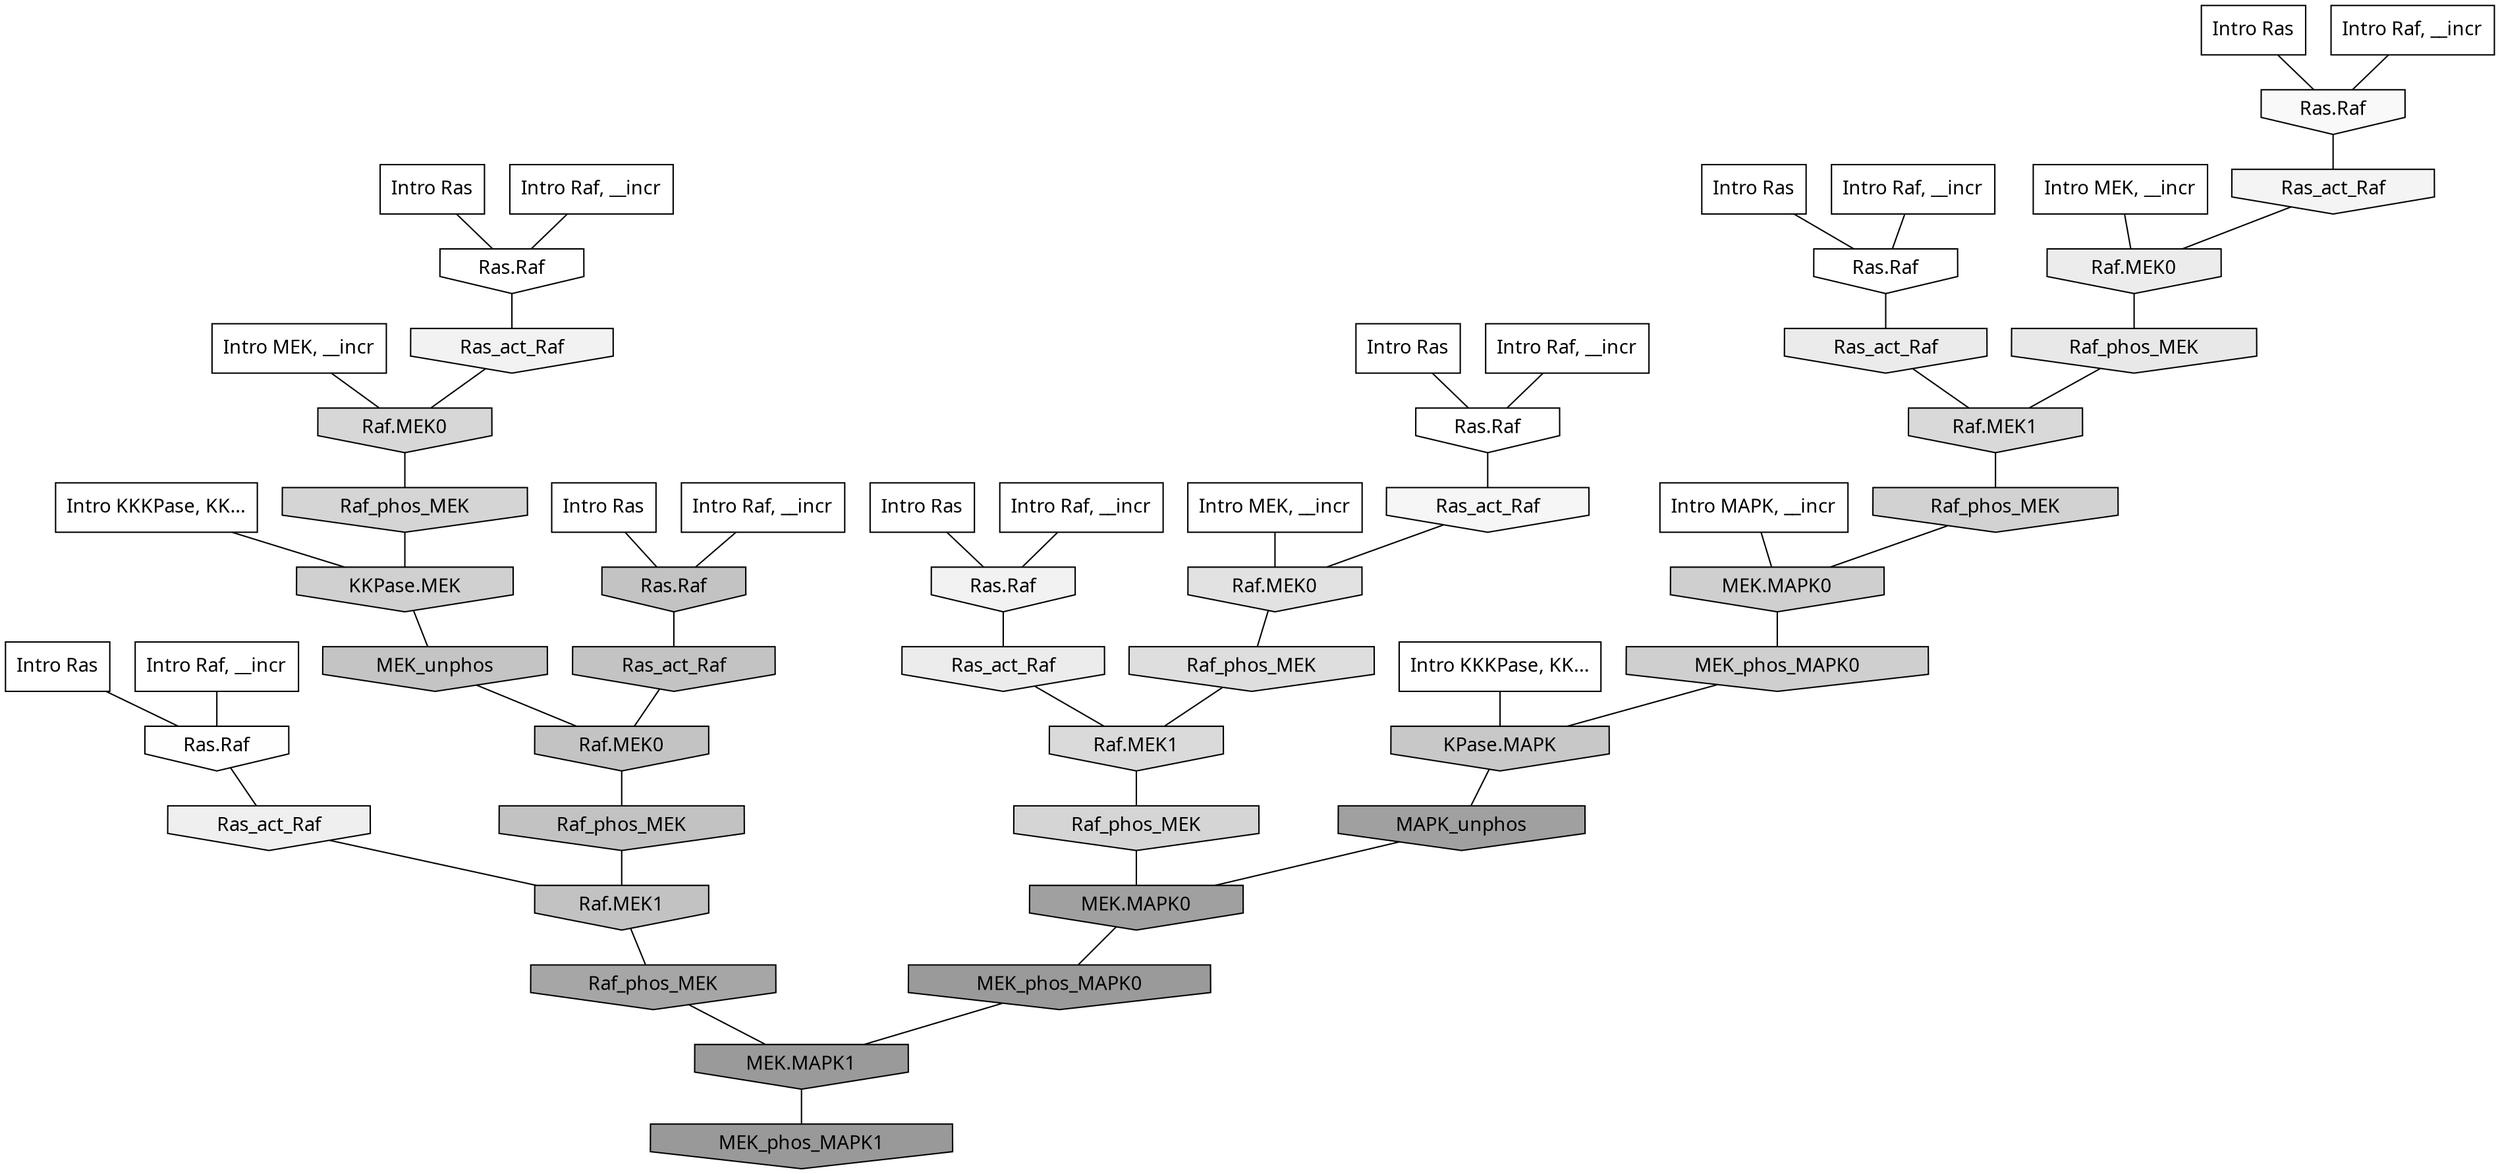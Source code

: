 digraph G{
  rankdir="TB";
  ranksep=0.30;
  node [fontname="CMU Serif"];
  edge [fontname="CMU Serif"];
  
  4 [label="Intro Ras", shape=rectangle, style=filled, fillcolor="0.000 0.000 1.000"]
  
  11 [label="Intro Ras", shape=rectangle, style=filled, fillcolor="0.000 0.000 1.000"]
  
  23 [label="Intro Ras", shape=rectangle, style=filled, fillcolor="0.000 0.000 1.000"]
  
  43 [label="Intro Ras", shape=rectangle, style=filled, fillcolor="0.000 0.000 1.000"]
  
  52 [label="Intro Ras", shape=rectangle, style=filled, fillcolor="0.000 0.000 1.000"]
  
  55 [label="Intro Ras", shape=rectangle, style=filled, fillcolor="0.000 0.000 1.000"]
  
  64 [label="Intro Ras", shape=rectangle, style=filled, fillcolor="0.000 0.000 1.000"]
  
  301 [label="Intro Raf, __incr", shape=rectangle, style=filled, fillcolor="0.000 0.000 1.000"]
  
  612 [label="Intro Raf, __incr", shape=rectangle, style=filled, fillcolor="0.000 0.000 1.000"]
  
  657 [label="Intro Raf, __incr", shape=rectangle, style=filled, fillcolor="0.000 0.000 1.000"]
  
  838 [label="Intro Raf, __incr", shape=rectangle, style=filled, fillcolor="0.000 0.000 1.000"]
  
  864 [label="Intro Raf, __incr", shape=rectangle, style=filled, fillcolor="0.000 0.000 1.000"]
  
  1032 [label="Intro Raf, __incr", shape=rectangle, style=filled, fillcolor="0.000 0.000 1.000"]
  
  1038 [label="Intro Raf, __incr", shape=rectangle, style=filled, fillcolor="0.000 0.000 1.000"]
  
  1371 [label="Intro MEK, __incr", shape=rectangle, style=filled, fillcolor="0.000 0.000 1.000"]
  
  1639 [label="Intro MEK, __incr", shape=rectangle, style=filled, fillcolor="0.000 0.000 1.000"]
  
  2062 [label="Intro MEK, __incr", shape=rectangle, style=filled, fillcolor="0.000 0.000 1.000"]
  
  2389 [label="Intro MAPK, __incr", shape=rectangle, style=filled, fillcolor="0.000 0.000 1.000"]
  
  3139 [label="Intro KKKPase, KK...", shape=rectangle, style=filled, fillcolor="0.000 0.000 1.000"]
  
  3154 [label="Intro KKKPase, KK...", shape=rectangle, style=filled, fillcolor="0.000 0.000 1.000"]
  
  3205 [label="Ras.Raf", shape=invhouse, style=filled, fillcolor="0.000 0.000 1.000"]
  
  3279 [label="Ras.Raf", shape=invhouse, style=filled, fillcolor="0.000 0.000 1.000"]
  
  3341 [label="Ras.Raf", shape=invhouse, style=filled, fillcolor="0.000 0.000 0.998"]
  
  3374 [label="Ras.Raf", shape=invhouse, style=filled, fillcolor="0.000 0.000 0.993"]
  
  3571 [label="Ras.Raf", shape=invhouse, style=filled, fillcolor="0.000 0.000 0.976"]
  
  3805 [label="Ras_act_Raf", shape=invhouse, style=filled, fillcolor="0.000 0.000 0.962"]
  
  4028 [label="Ras_act_Raf", shape=invhouse, style=filled, fillcolor="0.000 0.000 0.954"]
  
  4185 [label="Ras.Raf", shape=invhouse, style=filled, fillcolor="0.000 0.000 0.947"]
  
  4197 [label="Ras_act_Raf", shape=invhouse, style=filled, fillcolor="0.000 0.000 0.946"]
  
  4494 [label="Ras_act_Raf", shape=invhouse, style=filled, fillcolor="0.000 0.000 0.934"]
  
  4804 [label="Raf.MEK0", shape=invhouse, style=filled, fillcolor="0.000 0.000 0.922"]
  
  4825 [label="Ras_act_Raf", shape=invhouse, style=filled, fillcolor="0.000 0.000 0.922"]
  
  4891 [label="Ras_act_Raf", shape=invhouse, style=filled, fillcolor="0.000 0.000 0.918"]
  
  5150 [label="Raf_phos_MEK", shape=invhouse, style=filled, fillcolor="0.000 0.000 0.908"]
  
  5909 [label="Raf.MEK0", shape=invhouse, style=filled, fillcolor="0.000 0.000 0.883"]
  
  6320 [label="Raf_phos_MEK", shape=invhouse, style=filled, fillcolor="0.000 0.000 0.871"]
  
  7090 [label="Raf.MEK1", shape=invhouse, style=filled, fillcolor="0.000 0.000 0.853"]
  
  7277 [label="Raf.MEK1", shape=invhouse, style=filled, fillcolor="0.000 0.000 0.849"]
  
  7623 [label="Raf.MEK0", shape=invhouse, style=filled, fillcolor="0.000 0.000 0.843"]
  
  8003 [label="Raf_phos_MEK", shape=invhouse, style=filled, fillcolor="0.000 0.000 0.835"]
  
  8024 [label="Raf_phos_MEK", shape=invhouse, style=filled, fillcolor="0.000 0.000 0.835"]
  
  8677 [label="Raf_phos_MEK", shape=invhouse, style=filled, fillcolor="0.000 0.000 0.823"]
  
  9051 [label="KKPase.MEK", shape=invhouse, style=filled, fillcolor="0.000 0.000 0.816"]
  
  9456 [label="MEK.MAPK0", shape=invhouse, style=filled, fillcolor="0.000 0.000 0.810"]
  
  9590 [label="MEK_phos_MAPK0", shape=invhouse, style=filled, fillcolor="0.000 0.000 0.809"]
  
  11516 [label="KPase.MAPK", shape=invhouse, style=filled, fillcolor="0.000 0.000 0.784"]
  
  13183 [label="MEK_unphos", shape=invhouse, style=filled, fillcolor="0.000 0.000 0.767"]
  
  13368 [label="Ras.Raf", shape=invhouse, style=filled, fillcolor="0.000 0.000 0.765"]
  
  13573 [label="Ras_act_Raf", shape=invhouse, style=filled, fillcolor="0.000 0.000 0.763"]
  
  13577 [label="Raf.MEK0", shape=invhouse, style=filled, fillcolor="0.000 0.000 0.763"]
  
  14053 [label="Raf_phos_MEK", shape=invhouse, style=filled, fillcolor="0.000 0.000 0.759"]
  
  14220 [label="Raf.MEK1", shape=invhouse, style=filled, fillcolor="0.000 0.000 0.758"]
  
  19852 [label="Raf_phos_MEK", shape=invhouse, style=filled, fillcolor="0.000 0.000 0.652"]
  
  20509 [label="MAPK_unphos", shape=invhouse, style=filled, fillcolor="0.000 0.000 0.628"]
  
  20510 [label="MEK.MAPK0", shape=invhouse, style=filled, fillcolor="0.000 0.000 0.628"]
  
  21106 [label="MEK_phos_MAPK0", shape=invhouse, style=filled, fillcolor="0.000 0.000 0.605"]
  
  21107 [label="MEK.MAPK1", shape=invhouse, style=filled, fillcolor="0.000 0.000 0.605"]
  
  21254 [label="MEK_phos_MAPK1", shape=invhouse, style=filled, fillcolor="0.000 0.000 0.600"]
  
  
  21107 -> 21254 [dir=none, color="0.000 0.000 0.000"] 
  21106 -> 21107 [dir=none, color="0.000 0.000 0.000"] 
  20510 -> 21106 [dir=none, color="0.000 0.000 0.000"] 
  20509 -> 20510 [dir=none, color="0.000 0.000 0.000"] 
  19852 -> 21107 [dir=none, color="0.000 0.000 0.000"] 
  14220 -> 19852 [dir=none, color="0.000 0.000 0.000"] 
  14053 -> 14220 [dir=none, color="0.000 0.000 0.000"] 
  13577 -> 14053 [dir=none, color="0.000 0.000 0.000"] 
  13573 -> 13577 [dir=none, color="0.000 0.000 0.000"] 
  13368 -> 13573 [dir=none, color="0.000 0.000 0.000"] 
  13183 -> 13577 [dir=none, color="0.000 0.000 0.000"] 
  11516 -> 20509 [dir=none, color="0.000 0.000 0.000"] 
  9590 -> 11516 [dir=none, color="0.000 0.000 0.000"] 
  9456 -> 9590 [dir=none, color="0.000 0.000 0.000"] 
  9051 -> 13183 [dir=none, color="0.000 0.000 0.000"] 
  8677 -> 9456 [dir=none, color="0.000 0.000 0.000"] 
  8024 -> 9051 [dir=none, color="0.000 0.000 0.000"] 
  8003 -> 20510 [dir=none, color="0.000 0.000 0.000"] 
  7623 -> 8024 [dir=none, color="0.000 0.000 0.000"] 
  7277 -> 8677 [dir=none, color="0.000 0.000 0.000"] 
  7090 -> 8003 [dir=none, color="0.000 0.000 0.000"] 
  6320 -> 7090 [dir=none, color="0.000 0.000 0.000"] 
  5909 -> 6320 [dir=none, color="0.000 0.000 0.000"] 
  5150 -> 7277 [dir=none, color="0.000 0.000 0.000"] 
  4891 -> 7277 [dir=none, color="0.000 0.000 0.000"] 
  4825 -> 7090 [dir=none, color="0.000 0.000 0.000"] 
  4804 -> 5150 [dir=none, color="0.000 0.000 0.000"] 
  4494 -> 14220 [dir=none, color="0.000 0.000 0.000"] 
  4197 -> 7623 [dir=none, color="0.000 0.000 0.000"] 
  4185 -> 4825 [dir=none, color="0.000 0.000 0.000"] 
  4028 -> 4804 [dir=none, color="0.000 0.000 0.000"] 
  3805 -> 5909 [dir=none, color="0.000 0.000 0.000"] 
  3571 -> 4028 [dir=none, color="0.000 0.000 0.000"] 
  3374 -> 4494 [dir=none, color="0.000 0.000 0.000"] 
  3341 -> 4891 [dir=none, color="0.000 0.000 0.000"] 
  3279 -> 4197 [dir=none, color="0.000 0.000 0.000"] 
  3205 -> 3805 [dir=none, color="0.000 0.000 0.000"] 
  3154 -> 11516 [dir=none, color="0.000 0.000 0.000"] 
  3139 -> 9051 [dir=none, color="0.000 0.000 0.000"] 
  2389 -> 9456 [dir=none, color="0.000 0.000 0.000"] 
  2062 -> 5909 [dir=none, color="0.000 0.000 0.000"] 
  1639 -> 7623 [dir=none, color="0.000 0.000 0.000"] 
  1371 -> 4804 [dir=none, color="0.000 0.000 0.000"] 
  1038 -> 4185 [dir=none, color="0.000 0.000 0.000"] 
  1032 -> 3279 [dir=none, color="0.000 0.000 0.000"] 
  864 -> 3374 [dir=none, color="0.000 0.000 0.000"] 
  838 -> 3571 [dir=none, color="0.000 0.000 0.000"] 
  657 -> 13368 [dir=none, color="0.000 0.000 0.000"] 
  612 -> 3205 [dir=none, color="0.000 0.000 0.000"] 
  301 -> 3341 [dir=none, color="0.000 0.000 0.000"] 
  64 -> 3571 [dir=none, color="0.000 0.000 0.000"] 
  55 -> 3205 [dir=none, color="0.000 0.000 0.000"] 
  52 -> 13368 [dir=none, color="0.000 0.000 0.000"] 
  43 -> 3341 [dir=none, color="0.000 0.000 0.000"] 
  23 -> 3279 [dir=none, color="0.000 0.000 0.000"] 
  11 -> 4185 [dir=none, color="0.000 0.000 0.000"] 
  4 -> 3374 [dir=none, color="0.000 0.000 0.000"] 
  
  }
